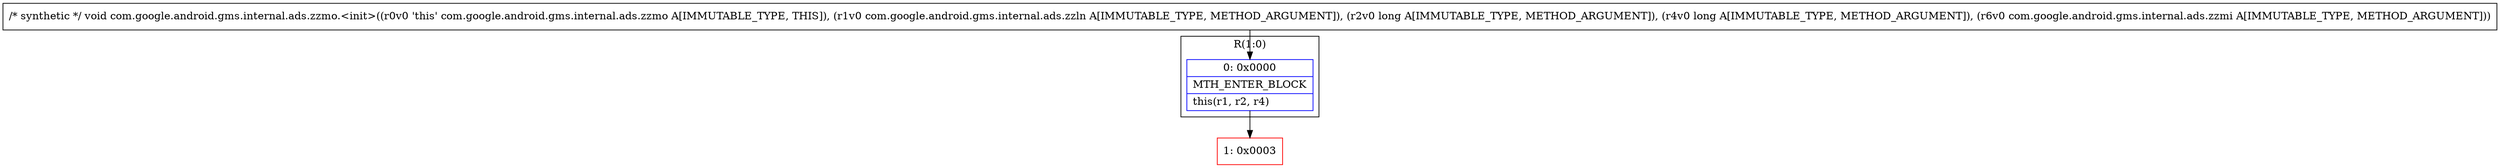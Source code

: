 digraph "CFG forcom.google.android.gms.internal.ads.zzmo.\<init\>(Lcom\/google\/android\/gms\/internal\/ads\/zzln;JJLcom\/google\/android\/gms\/internal\/ads\/zzmi;)V" {
subgraph cluster_Region_1490602357 {
label = "R(1:0)";
node [shape=record,color=blue];
Node_0 [shape=record,label="{0\:\ 0x0000|MTH_ENTER_BLOCK\l|this(r1, r2, r4)\l}"];
}
Node_1 [shape=record,color=red,label="{1\:\ 0x0003}"];
MethodNode[shape=record,label="{\/* synthetic *\/ void com.google.android.gms.internal.ads.zzmo.\<init\>((r0v0 'this' com.google.android.gms.internal.ads.zzmo A[IMMUTABLE_TYPE, THIS]), (r1v0 com.google.android.gms.internal.ads.zzln A[IMMUTABLE_TYPE, METHOD_ARGUMENT]), (r2v0 long A[IMMUTABLE_TYPE, METHOD_ARGUMENT]), (r4v0 long A[IMMUTABLE_TYPE, METHOD_ARGUMENT]), (r6v0 com.google.android.gms.internal.ads.zzmi A[IMMUTABLE_TYPE, METHOD_ARGUMENT])) }"];
MethodNode -> Node_0;
Node_0 -> Node_1;
}

